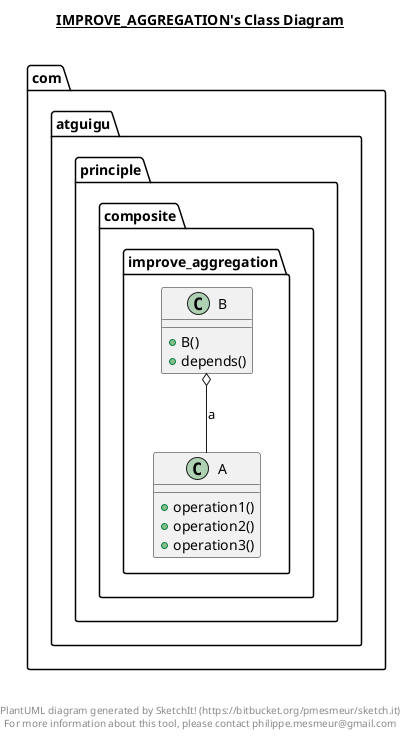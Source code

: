 @startuml

title __IMPROVE_AGGREGATION's Class Diagram__\n

  namespace com.atguigu.principle.composite {
    namespace improve_aggregation {
      class com.atguigu.principle.composite.improve_aggregation.A {
          + operation1()
          + operation2()
          + operation3()
      }

      class com.atguigu.principle.composite.improve_aggregation.B {
          + B()
          + depends()
      }
    }
  }
  

  com.atguigu.principle.composite.improve_aggregation.B o-- com.atguigu.principle.composite.improve_aggregation.A : a


right footer


PlantUML diagram generated by SketchIt! (https://bitbucket.org/pmesmeur/sketch.it)
For more information about this tool, please contact philippe.mesmeur@gmail.com
endfooter

@enduml
